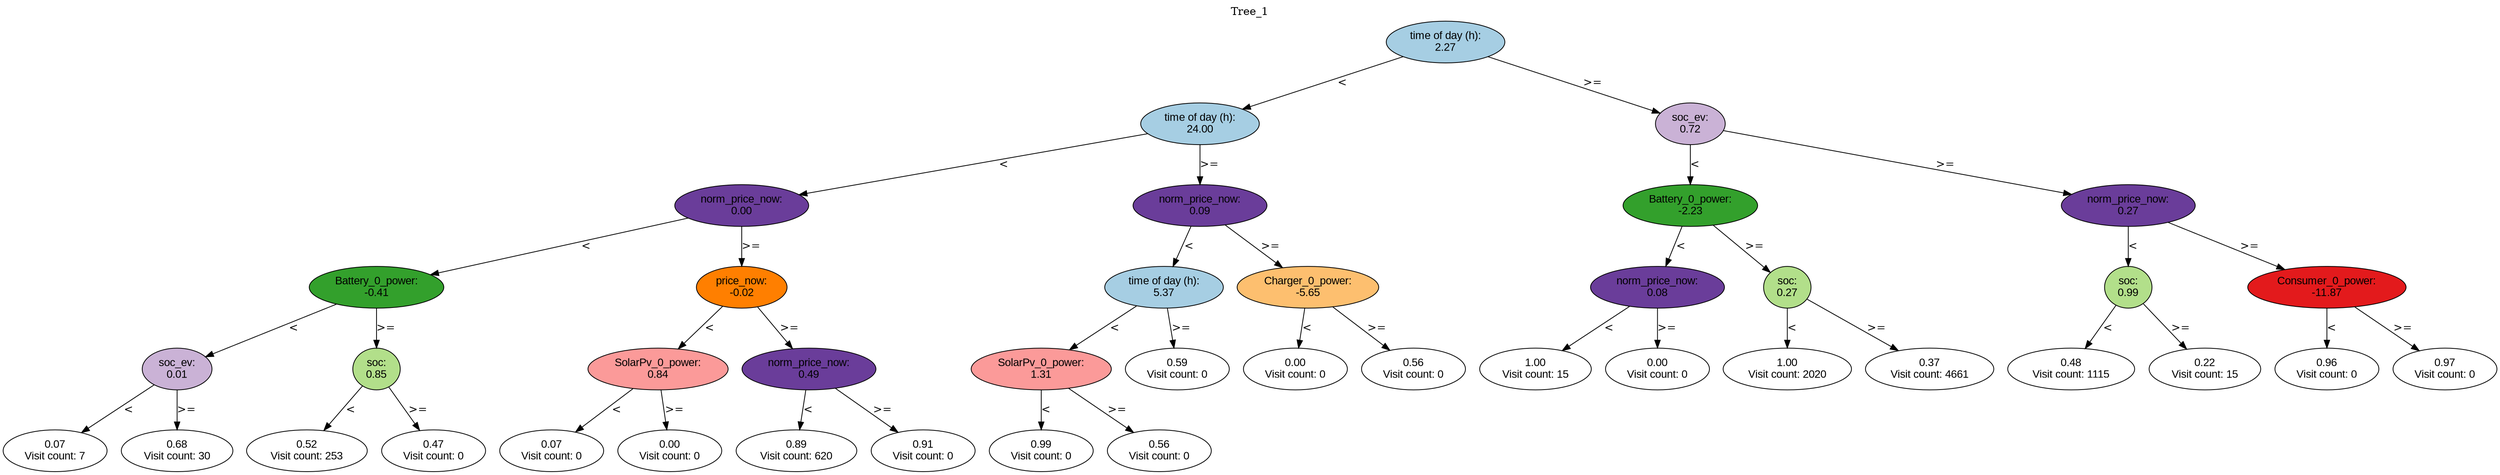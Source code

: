 digraph BST {
    node [fontname="Arial" style=filled colorscheme=paired12];
    0 [ label = "time of day (h):
2.27" fillcolor=1];
    1 [ label = "time of day (h):
24.00" fillcolor=1];
    2 [ label = "norm_price_now:
0.00" fillcolor=10];
    3 [ label = "Battery_0_power:
-0.41" fillcolor=4];
    4 [ label = "soc_ev:
0.01" fillcolor=9];
    5 [ label = "0.07
Visit count: 7" fillcolor=white];
    6 [ label = "0.68
Visit count: 30" fillcolor=white];
    7 [ label = "soc:
0.85" fillcolor=3];
    8 [ label = "0.52
Visit count: 253" fillcolor=white];
    9 [ label = "0.47
Visit count: 0" fillcolor=white];
    10 [ label = "price_now:
-0.02" fillcolor=8];
    11 [ label = "SolarPv_0_power:
0.84" fillcolor=5];
    12 [ label = "0.07
Visit count: 0" fillcolor=white];
    13 [ label = "0.00
Visit count: 0" fillcolor=white];
    14 [ label = "norm_price_now:
0.49" fillcolor=10];
    15 [ label = "0.89
Visit count: 620" fillcolor=white];
    16 [ label = "0.91
Visit count: 0" fillcolor=white];
    17 [ label = "norm_price_now:
0.09" fillcolor=10];
    18 [ label = "time of day (h):
5.37" fillcolor=1];
    19 [ label = "SolarPv_0_power:
1.31" fillcolor=5];
    20 [ label = "0.99
Visit count: 0" fillcolor=white];
    21 [ label = "0.56
Visit count: 0" fillcolor=white];
    22 [ label = "0.59
Visit count: 0" fillcolor=white];
    23 [ label = "Charger_0_power:
-5.65" fillcolor=7];
    24 [ label = "0.00
Visit count: 0" fillcolor=white];
    25 [ label = "0.56
Visit count: 0" fillcolor=white];
    26 [ label = "soc_ev:
0.72" fillcolor=9];
    27 [ label = "Battery_0_power:
-2.23" fillcolor=4];
    28 [ label = "norm_price_now:
0.08" fillcolor=10];
    29 [ label = "1.00
Visit count: 15" fillcolor=white];
    30 [ label = "0.00
Visit count: 0" fillcolor=white];
    31 [ label = "soc:
0.27" fillcolor=3];
    32 [ label = "1.00
Visit count: 2020" fillcolor=white];
    33 [ label = "0.37
Visit count: 4661" fillcolor=white];
    34 [ label = "norm_price_now:
0.27" fillcolor=10];
    35 [ label = "soc:
0.99" fillcolor=3];
    36 [ label = "0.48
Visit count: 1115" fillcolor=white];
    37 [ label = "0.22
Visit count: 15" fillcolor=white];
    38 [ label = "Consumer_0_power:
-11.87" fillcolor=6];
    39 [ label = "0.96
Visit count: 0" fillcolor=white];
    40 [ label = "0.97
Visit count: 0" fillcolor=white];

    0  -> 1[ label = "<"];
    0  -> 26[ label = ">="];
    1  -> 2[ label = "<"];
    1  -> 17[ label = ">="];
    2  -> 3[ label = "<"];
    2  -> 10[ label = ">="];
    3  -> 4[ label = "<"];
    3  -> 7[ label = ">="];
    4  -> 5[ label = "<"];
    4  -> 6[ label = ">="];
    7  -> 8[ label = "<"];
    7  -> 9[ label = ">="];
    10  -> 11[ label = "<"];
    10  -> 14[ label = ">="];
    11  -> 12[ label = "<"];
    11  -> 13[ label = ">="];
    14  -> 15[ label = "<"];
    14  -> 16[ label = ">="];
    17  -> 18[ label = "<"];
    17  -> 23[ label = ">="];
    18  -> 19[ label = "<"];
    18  -> 22[ label = ">="];
    19  -> 20[ label = "<"];
    19  -> 21[ label = ">="];
    23  -> 24[ label = "<"];
    23  -> 25[ label = ">="];
    26  -> 27[ label = "<"];
    26  -> 34[ label = ">="];
    27  -> 28[ label = "<"];
    27  -> 31[ label = ">="];
    28  -> 29[ label = "<"];
    28  -> 30[ label = ">="];
    31  -> 32[ label = "<"];
    31  -> 33[ label = ">="];
    34  -> 35[ label = "<"];
    34  -> 38[ label = ">="];
    35  -> 36[ label = "<"];
    35  -> 37[ label = ">="];
    38  -> 39[ label = "<"];
    38  -> 40[ label = ">="];

    labelloc="t";
    label="Tree_1";
}